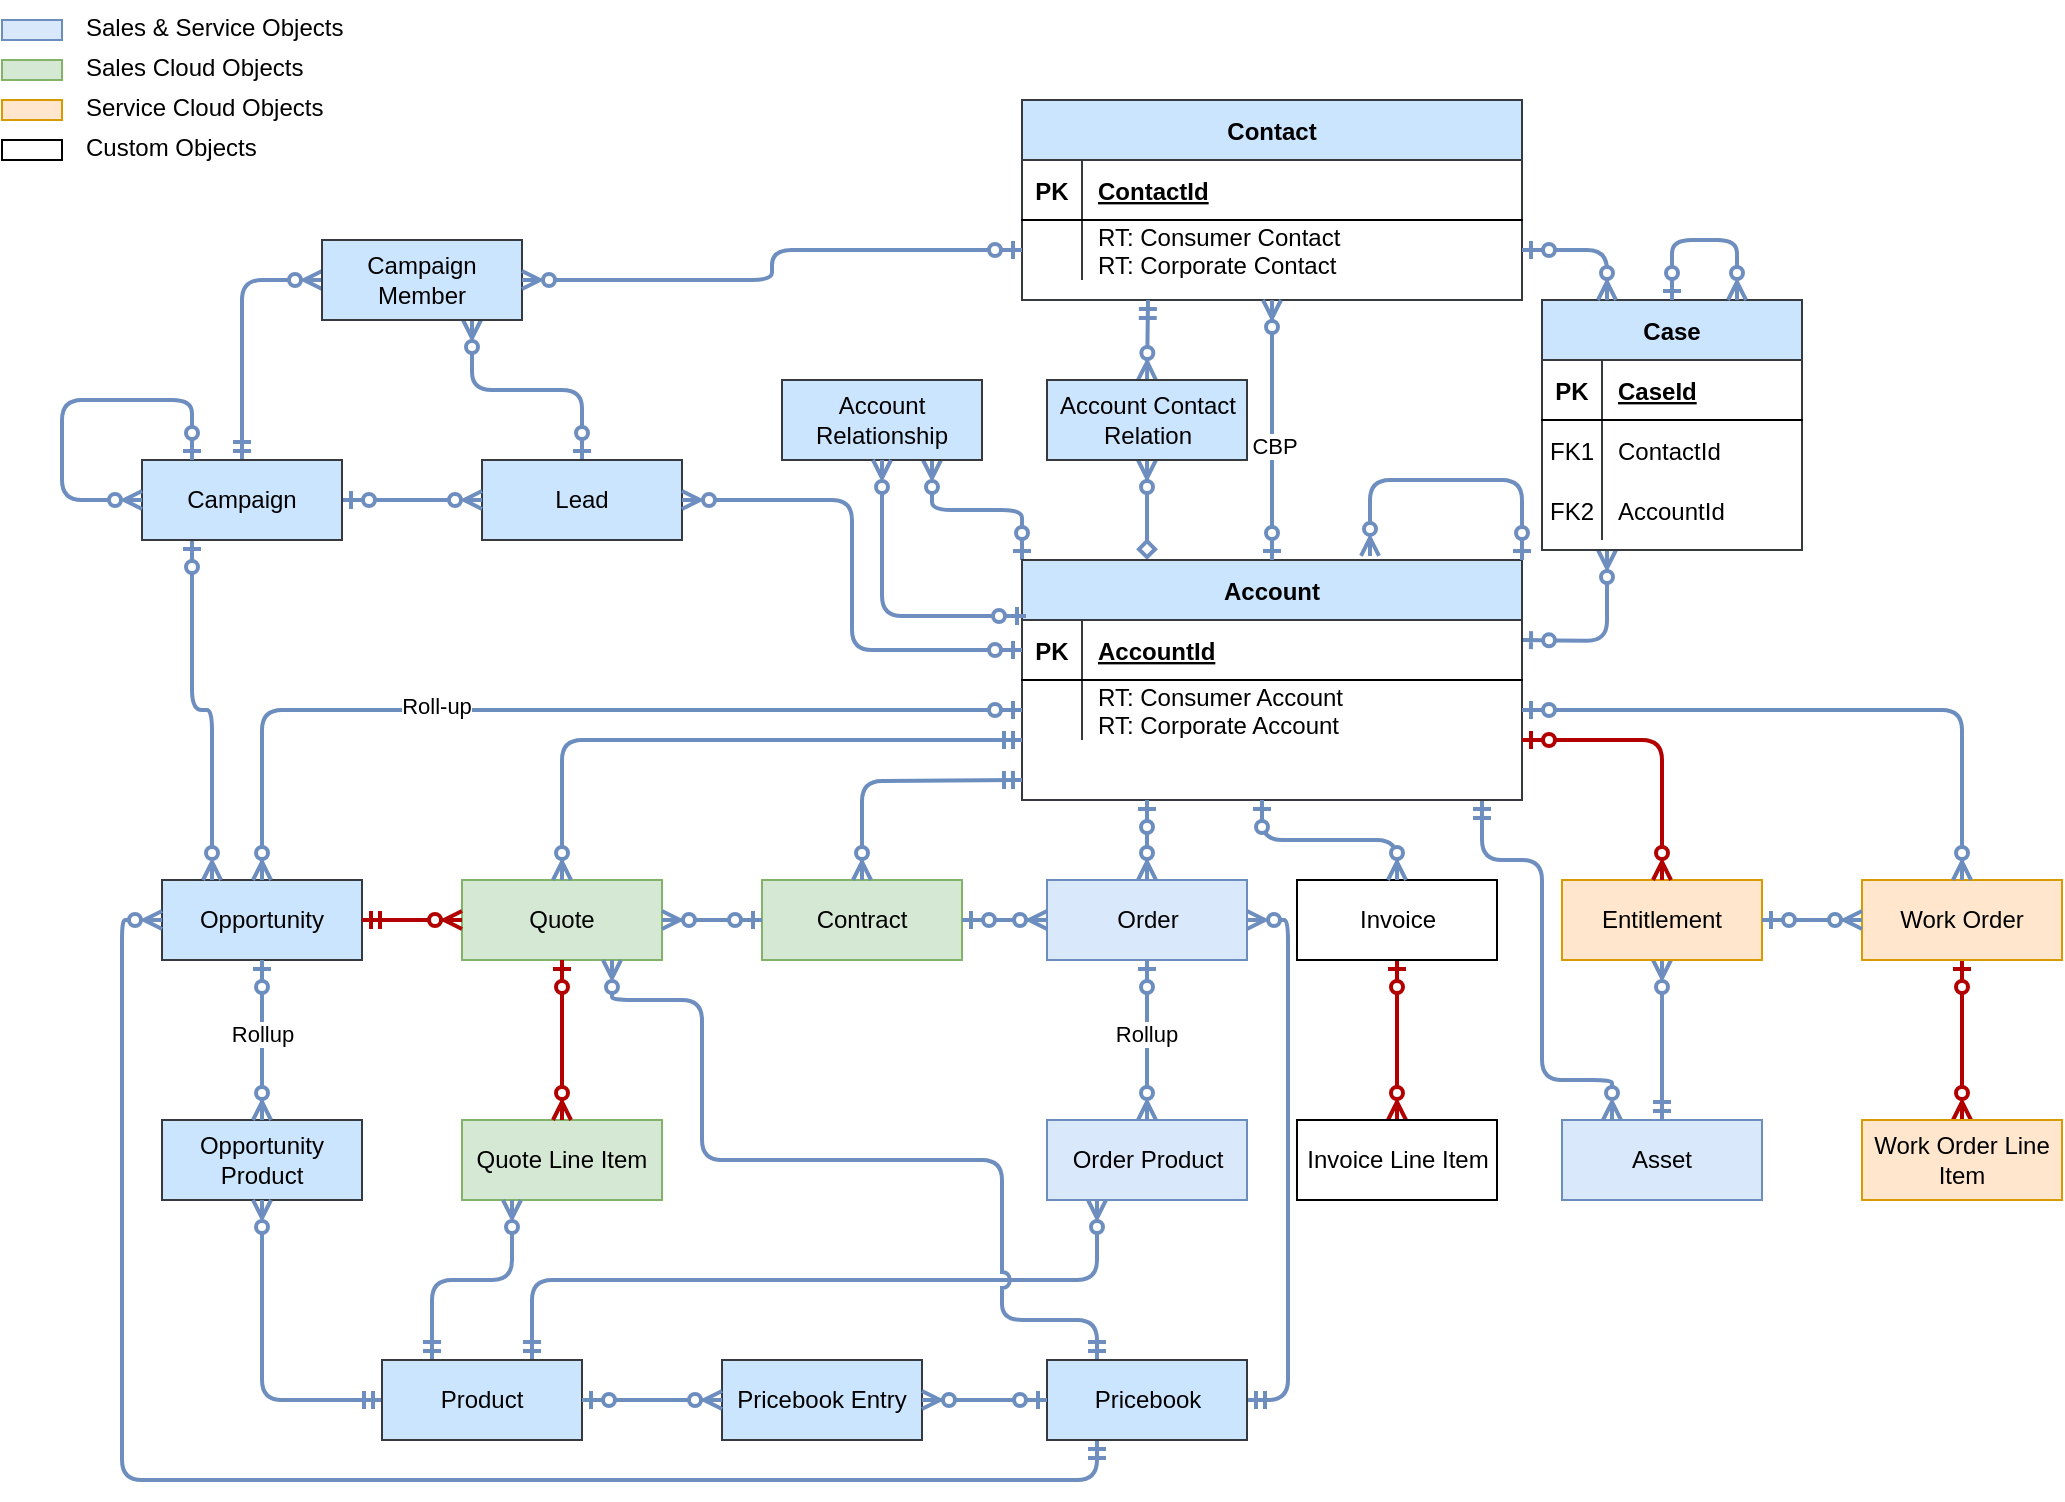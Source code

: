 <mxfile version="20.7.4" type="github" pages="2">
  <diagram id="R2lEEEUBdFMjLlhIrx00" name="Sales-Service">
    <mxGraphModel dx="2074" dy="1156" grid="1" gridSize="10" guides="1" tooltips="1" connect="1" arrows="1" fold="1" page="1" pageScale="1" pageWidth="1169" pageHeight="827" math="0" shadow="0" extFonts="Permanent Marker^https://fonts.googleapis.com/css?family=Permanent+Marker">
      <root>
        <mxCell id="0" />
        <mxCell id="1" parent="0" />
        <mxCell id="C-vyLk0tnHw3VtMMgP7b-12" value="" style="endArrow=ERzeroToMany;startArrow=diamond;endFill=1;startFill=0;exitX=0.25;exitY=0;exitDx=0;exitDy=0;entryX=0.5;entryY=1;entryDx=0;entryDy=0;strokeWidth=2;strokeColor=#6e8ebf;" parent="1" source="C-vyLk0tnHw3VtMMgP7b-2" target="WA9UghRw6gRbrNqhcR1E-102" edge="1">
          <mxGeometry width="100" height="100" relative="1" as="geometry">
            <mxPoint x="430" y="360" as="sourcePoint" />
            <mxPoint x="260" y="280" as="targetPoint" />
          </mxGeometry>
        </mxCell>
        <mxCell id="OE3xt_lgJofFsbn4dfdl-23" value="" style="rounded=1;jumpStyle=arc;orthogonalLoop=1;jettySize=auto;html=1;strokeColor=#6d8ebf;endArrow=ERzeroToMany;endFill=0;startArrow=ERzeroToOne;startFill=0;entryX=0.25;entryY=1;entryDx=0;entryDy=0;edgeStyle=orthogonalEdgeStyle;strokeWidth=2;fillColor=#cce5ff;" edge="1" parent="1" target="LE-aH9tgaGi0Yq5PgmA7-1">
          <mxGeometry relative="1" as="geometry">
            <mxPoint x="770" y="320" as="sourcePoint" />
            <mxPoint x="640" y="270" as="targetPoint" />
          </mxGeometry>
        </mxCell>
        <mxCell id="WA9UghRw6gRbrNqhcR1E-86" style="edgeStyle=orthogonalEdgeStyle;rounded=1;jumpStyle=arc;orthogonalLoop=1;jettySize=auto;html=1;entryX=0.25;entryY=0;entryDx=0;entryDy=0;strokeColor=#6e8ebf;strokeWidth=2;startArrow=ERmandOne;startFill=0;endArrow=ERzeroToMany;endFill=0;" edge="1" parent="1" target="WA9UghRw6gRbrNqhcR1E-83">
          <mxGeometry relative="1" as="geometry">
            <mxPoint x="750" y="400" as="sourcePoint" />
            <Array as="points">
              <mxPoint x="750" y="430" />
              <mxPoint x="780" y="430" />
              <mxPoint x="780" y="540" />
              <mxPoint x="815" y="540" />
            </Array>
          </mxGeometry>
        </mxCell>
        <mxCell id="WA9UghRw6gRbrNqhcR1E-121" style="edgeStyle=orthogonalEdgeStyle;rounded=1;jumpStyle=arc;orthogonalLoop=1;jettySize=auto;html=1;exitX=0;exitY=0;exitDx=0;exitDy=0;entryX=0.75;entryY=1;entryDx=0;entryDy=0;strokeColor=#6e8ebf;strokeWidth=2;startArrow=ERzeroToOne;startFill=0;endArrow=ERzeroToMany;endFill=0;" edge="1" parent="1" source="C-vyLk0tnHw3VtMMgP7b-2" target="WA9UghRw6gRbrNqhcR1E-119">
          <mxGeometry relative="1" as="geometry" />
        </mxCell>
        <mxCell id="C-vyLk0tnHw3VtMMgP7b-2" value="Account" style="shape=table;startSize=30;container=1;collapsible=1;childLayout=tableLayout;fixedRows=1;rowLines=0;fontStyle=1;align=center;resizeLast=1;fillColor=#cce5ff;strokeColor=#36393d;" parent="1" vertex="1">
          <mxGeometry x="520" y="280" width="250" height="120" as="geometry" />
        </mxCell>
        <mxCell id="C-vyLk0tnHw3VtMMgP7b-3" value="" style="shape=partialRectangle;collapsible=0;dropTarget=0;pointerEvents=0;fillColor=none;points=[[0,0.5],[1,0.5]];portConstraint=eastwest;top=0;left=0;right=0;bottom=1;" parent="C-vyLk0tnHw3VtMMgP7b-2" vertex="1">
          <mxGeometry y="30" width="250" height="30" as="geometry" />
        </mxCell>
        <mxCell id="C-vyLk0tnHw3VtMMgP7b-4" value="PK" style="shape=partialRectangle;overflow=hidden;connectable=0;fillColor=none;top=0;left=0;bottom=0;right=0;fontStyle=1;" parent="C-vyLk0tnHw3VtMMgP7b-3" vertex="1">
          <mxGeometry width="30" height="30" as="geometry">
            <mxRectangle width="30" height="30" as="alternateBounds" />
          </mxGeometry>
        </mxCell>
        <mxCell id="C-vyLk0tnHw3VtMMgP7b-5" value="AccountId" style="shape=partialRectangle;overflow=hidden;connectable=0;fillColor=none;top=0;left=0;bottom=0;right=0;align=left;spacingLeft=6;fontStyle=5;" parent="C-vyLk0tnHw3VtMMgP7b-3" vertex="1">
          <mxGeometry x="30" width="220" height="30" as="geometry">
            <mxRectangle width="220" height="30" as="alternateBounds" />
          </mxGeometry>
        </mxCell>
        <mxCell id="C-vyLk0tnHw3VtMMgP7b-6" value="" style="shape=partialRectangle;collapsible=0;dropTarget=0;pointerEvents=0;fillColor=none;points=[[0,0.5],[1,0.5]];portConstraint=eastwest;top=0;left=0;right=0;bottom=0;" parent="C-vyLk0tnHw3VtMMgP7b-2" vertex="1">
          <mxGeometry y="60" width="250" height="30" as="geometry" />
        </mxCell>
        <mxCell id="C-vyLk0tnHw3VtMMgP7b-7" value="" style="shape=partialRectangle;overflow=hidden;connectable=0;fillColor=none;top=0;left=0;bottom=0;right=0;" parent="C-vyLk0tnHw3VtMMgP7b-6" vertex="1">
          <mxGeometry width="30" height="30" as="geometry">
            <mxRectangle width="30" height="30" as="alternateBounds" />
          </mxGeometry>
        </mxCell>
        <mxCell id="C-vyLk0tnHw3VtMMgP7b-8" value="RT: Consumer Account&#xa;RT: Corporate Account" style="shape=partialRectangle;overflow=hidden;connectable=0;fillColor=none;top=0;left=0;bottom=0;right=0;align=left;spacingLeft=6;" parent="C-vyLk0tnHw3VtMMgP7b-6" vertex="1">
          <mxGeometry x="30" width="220" height="30" as="geometry">
            <mxRectangle width="220" height="30" as="alternateBounds" />
          </mxGeometry>
        </mxCell>
        <mxCell id="C-vyLk0tnHw3VtMMgP7b-23" value="Contact" style="shape=table;startSize=30;container=1;collapsible=1;childLayout=tableLayout;fixedRows=1;rowLines=0;fontStyle=1;align=center;resizeLast=1;fillColor=#cce5ff;strokeColor=#36393d;" parent="1" vertex="1">
          <mxGeometry x="520" y="50" width="250" height="100" as="geometry" />
        </mxCell>
        <mxCell id="C-vyLk0tnHw3VtMMgP7b-24" value="" style="shape=partialRectangle;collapsible=0;dropTarget=0;pointerEvents=0;fillColor=none;points=[[0,0.5],[1,0.5]];portConstraint=eastwest;top=0;left=0;right=0;bottom=1;" parent="C-vyLk0tnHw3VtMMgP7b-23" vertex="1">
          <mxGeometry y="30" width="250" height="30" as="geometry" />
        </mxCell>
        <mxCell id="C-vyLk0tnHw3VtMMgP7b-25" value="PK" style="shape=partialRectangle;overflow=hidden;connectable=0;fillColor=none;top=0;left=0;bottom=0;right=0;fontStyle=1;" parent="C-vyLk0tnHw3VtMMgP7b-24" vertex="1">
          <mxGeometry width="30" height="30" as="geometry">
            <mxRectangle width="30" height="30" as="alternateBounds" />
          </mxGeometry>
        </mxCell>
        <mxCell id="C-vyLk0tnHw3VtMMgP7b-26" value="ContactId" style="shape=partialRectangle;overflow=hidden;connectable=0;fillColor=none;top=0;left=0;bottom=0;right=0;align=left;spacingLeft=6;fontStyle=5;" parent="C-vyLk0tnHw3VtMMgP7b-24" vertex="1">
          <mxGeometry x="30" width="220" height="30" as="geometry">
            <mxRectangle width="220" height="30" as="alternateBounds" />
          </mxGeometry>
        </mxCell>
        <mxCell id="C-vyLk0tnHw3VtMMgP7b-27" value="" style="shape=partialRectangle;collapsible=0;dropTarget=0;pointerEvents=0;fillColor=none;points=[[0,0.5],[1,0.5]];portConstraint=eastwest;top=0;left=0;right=0;bottom=0;" parent="C-vyLk0tnHw3VtMMgP7b-23" vertex="1">
          <mxGeometry y="60" width="250" height="30" as="geometry" />
        </mxCell>
        <mxCell id="C-vyLk0tnHw3VtMMgP7b-28" value="" style="shape=partialRectangle;overflow=hidden;connectable=0;fillColor=none;top=0;left=0;bottom=0;right=0;" parent="C-vyLk0tnHw3VtMMgP7b-27" vertex="1">
          <mxGeometry width="30" height="30" as="geometry">
            <mxRectangle width="30" height="30" as="alternateBounds" />
          </mxGeometry>
        </mxCell>
        <mxCell id="C-vyLk0tnHw3VtMMgP7b-29" value="RT: Consumer Contact&#xa;RT: Corporate Contact" style="shape=partialRectangle;overflow=hidden;connectable=0;fillColor=none;top=0;left=0;bottom=0;right=0;align=left;spacingLeft=6;" parent="C-vyLk0tnHw3VtMMgP7b-27" vertex="1">
          <mxGeometry x="30" width="220" height="30" as="geometry">
            <mxRectangle width="220" height="30" as="alternateBounds" />
          </mxGeometry>
        </mxCell>
        <mxCell id="TfYKPDKi9-pqkv6VvDSB-5" value="" style="endArrow=ERzeroToMany;startArrow=ERmandOne;endFill=1;startFill=0;entryX=0.5;entryY=0;entryDx=0;entryDy=0;strokeWidth=2;strokeColor=#6e8ebf;" parent="1" target="WA9UghRw6gRbrNqhcR1E-102" edge="1">
          <mxGeometry width="100" height="100" relative="1" as="geometry">
            <mxPoint x="583" y="150" as="sourcePoint" />
            <mxPoint x="-90" y="220" as="targetPoint" />
          </mxGeometry>
        </mxCell>
        <mxCell id="LE-aH9tgaGi0Yq5PgmA7-1" value="Case" style="shape=table;startSize=30;container=1;collapsible=1;childLayout=tableLayout;fixedRows=1;rowLines=0;fontStyle=1;align=center;resizeLast=1;fillColor=#cce5ff;strokeColor=#36393d;" parent="1" vertex="1">
          <mxGeometry x="780" y="150" width="130" height="125" as="geometry" />
        </mxCell>
        <mxCell id="LE-aH9tgaGi0Yq5PgmA7-2" value="" style="shape=partialRectangle;collapsible=0;dropTarget=0;pointerEvents=0;fillColor=none;points=[[0,0.5],[1,0.5]];portConstraint=eastwest;top=0;left=0;right=0;bottom=1;" parent="LE-aH9tgaGi0Yq5PgmA7-1" vertex="1">
          <mxGeometry y="30" width="130" height="30" as="geometry" />
        </mxCell>
        <mxCell id="LE-aH9tgaGi0Yq5PgmA7-3" value="PK" style="shape=partialRectangle;overflow=hidden;connectable=0;fillColor=none;top=0;left=0;bottom=0;right=0;fontStyle=1;" parent="LE-aH9tgaGi0Yq5PgmA7-2" vertex="1">
          <mxGeometry width="30" height="30" as="geometry">
            <mxRectangle width="30" height="30" as="alternateBounds" />
          </mxGeometry>
        </mxCell>
        <mxCell id="LE-aH9tgaGi0Yq5PgmA7-4" value="CaseId" style="shape=partialRectangle;overflow=hidden;connectable=0;fillColor=none;top=0;left=0;bottom=0;right=0;align=left;spacingLeft=6;fontStyle=5;" parent="LE-aH9tgaGi0Yq5PgmA7-2" vertex="1">
          <mxGeometry x="30" width="100" height="30" as="geometry">
            <mxRectangle width="100" height="30" as="alternateBounds" />
          </mxGeometry>
        </mxCell>
        <mxCell id="LE-aH9tgaGi0Yq5PgmA7-5" value="" style="shape=partialRectangle;collapsible=0;dropTarget=0;pointerEvents=0;fillColor=none;points=[[0,0.5],[1,0.5]];portConstraint=eastwest;top=0;left=0;right=0;bottom=0;" parent="LE-aH9tgaGi0Yq5PgmA7-1" vertex="1">
          <mxGeometry y="60" width="130" height="30" as="geometry" />
        </mxCell>
        <mxCell id="LE-aH9tgaGi0Yq5PgmA7-6" value="FK1" style="shape=partialRectangle;overflow=hidden;connectable=0;fillColor=none;top=0;left=0;bottom=0;right=0;" parent="LE-aH9tgaGi0Yq5PgmA7-5" vertex="1">
          <mxGeometry width="30" height="30" as="geometry">
            <mxRectangle width="30" height="30" as="alternateBounds" />
          </mxGeometry>
        </mxCell>
        <mxCell id="LE-aH9tgaGi0Yq5PgmA7-7" value="ContactId" style="shape=partialRectangle;overflow=hidden;connectable=0;fillColor=none;top=0;left=0;bottom=0;right=0;align=left;spacingLeft=6;" parent="LE-aH9tgaGi0Yq5PgmA7-5" vertex="1">
          <mxGeometry x="30" width="100" height="30" as="geometry">
            <mxRectangle width="100" height="30" as="alternateBounds" />
          </mxGeometry>
        </mxCell>
        <mxCell id="OE3xt_lgJofFsbn4dfdl-14" value="" style="shape=partialRectangle;collapsible=0;dropTarget=0;pointerEvents=0;fillColor=none;points=[[0,0.5],[1,0.5]];portConstraint=eastwest;top=0;left=0;right=0;bottom=0;" vertex="1" parent="LE-aH9tgaGi0Yq5PgmA7-1">
          <mxGeometry y="90" width="130" height="30" as="geometry" />
        </mxCell>
        <mxCell id="OE3xt_lgJofFsbn4dfdl-15" value="FK2" style="shape=partialRectangle;overflow=hidden;connectable=0;fillColor=none;top=0;left=0;bottom=0;right=0;" vertex="1" parent="OE3xt_lgJofFsbn4dfdl-14">
          <mxGeometry width="30" height="30" as="geometry">
            <mxRectangle width="30" height="30" as="alternateBounds" />
          </mxGeometry>
        </mxCell>
        <mxCell id="OE3xt_lgJofFsbn4dfdl-16" value="AccountId" style="shape=partialRectangle;overflow=hidden;connectable=0;fillColor=none;top=0;left=0;bottom=0;right=0;align=left;spacingLeft=6;" vertex="1" parent="OE3xt_lgJofFsbn4dfdl-14">
          <mxGeometry x="30" width="100" height="30" as="geometry">
            <mxRectangle width="100" height="30" as="alternateBounds" />
          </mxGeometry>
        </mxCell>
        <mxCell id="LE-aH9tgaGi0Yq5PgmA7-12" value="" style="endArrow=ERzeroToMany;startArrow=ERzeroToOne;endFill=1;startFill=0;exitX=0.5;exitY=0;exitDx=0;exitDy=0;entryX=0.5;entryY=1;entryDx=0;entryDy=0;fillColor=#dae8fc;gradientColor=#7ea6e0;strokeColor=#6c8ebf;strokeWidth=2;" parent="1" source="C-vyLk0tnHw3VtMMgP7b-2" target="C-vyLk0tnHw3VtMMgP7b-23" edge="1">
          <mxGeometry width="100" height="100" relative="1" as="geometry">
            <mxPoint x="770" y="395" as="sourcePoint" />
            <mxPoint x="600" y="210" as="targetPoint" />
          </mxGeometry>
        </mxCell>
        <mxCell id="WA9UghRw6gRbrNqhcR1E-60" value="CBP" style="edgeLabel;html=1;align=center;verticalAlign=middle;resizable=0;points=[];" vertex="1" connectable="0" parent="LE-aH9tgaGi0Yq5PgmA7-12">
          <mxGeometry x="-0.123" y="-1" relative="1" as="geometry">
            <mxPoint as="offset" />
          </mxGeometry>
        </mxCell>
        <mxCell id="OE3xt_lgJofFsbn4dfdl-2" value="" style="endArrow=ERzeroToMany;startArrow=ERzeroToOne;endFill=1;startFill=0;rounded=1;strokeColor=#6e8ebf;jumpStyle=arc;exitX=1;exitY=0.5;exitDx=0;exitDy=0;entryX=0.25;entryY=0;entryDx=0;entryDy=0;edgeStyle=orthogonalEdgeStyle;strokeWidth=2;fillColor=#cce5ff;" edge="1" parent="1" source="C-vyLk0tnHw3VtMMgP7b-27" target="LE-aH9tgaGi0Yq5PgmA7-1">
          <mxGeometry width="100" height="100" relative="1" as="geometry">
            <mxPoint x="870" y="110" as="sourcePoint" />
            <mxPoint x="880" y="157.5" as="targetPoint" />
          </mxGeometry>
        </mxCell>
        <mxCell id="WA9UghRw6gRbrNqhcR1E-34" value="Opportunity" style="whiteSpace=wrap;html=1;align=center;fillColor=#cce5ff;strokeColor=#36393d;" vertex="1" parent="1">
          <mxGeometry x="90" y="440" width="100" height="40" as="geometry" />
        </mxCell>
        <mxCell id="WA9UghRw6gRbrNqhcR1E-35" value="Opportunity Product" style="whiteSpace=wrap;html=1;align=center;fillColor=#cce5ff;strokeColor=#36393d;" vertex="1" parent="1">
          <mxGeometry x="90" y="560" width="100" height="40" as="geometry" />
        </mxCell>
        <mxCell id="WA9UghRw6gRbrNqhcR1E-36" value="" style="edgeStyle=orthogonalEdgeStyle;fontSize=12;html=1;endArrow=ERzeroToMany;startArrow=ERzeroToOne;rounded=1;strokeColor=#6c8ebf;jumpStyle=arc;orthogonal=0;snapToPoint=0;entryX=0.5;entryY=0;entryDx=0;entryDy=0;exitX=0;exitY=0.5;exitDx=0;exitDy=0;fillColor=#dae8fc;gradientColor=#7ea6e0;strokeWidth=2;" edge="1" parent="1" source="C-vyLk0tnHw3VtMMgP7b-6" target="WA9UghRw6gRbrNqhcR1E-34">
          <mxGeometry x="-0.929" width="100" height="100" relative="1" as="geometry">
            <mxPoint x="610" y="420" as="sourcePoint" />
            <mxPoint x="150" y="430" as="targetPoint" />
            <mxPoint as="offset" />
          </mxGeometry>
        </mxCell>
        <mxCell id="WA9UghRw6gRbrNqhcR1E-51" value="Roll-up" style="edgeLabel;html=1;align=center;verticalAlign=middle;resizable=0;points=[];" vertex="1" connectable="0" parent="WA9UghRw6gRbrNqhcR1E-36">
          <mxGeometry x="0.26" y="-2" relative="1" as="geometry">
            <mxPoint as="offset" />
          </mxGeometry>
        </mxCell>
        <mxCell id="WA9UghRw6gRbrNqhcR1E-38" value="" style="fontSize=12;html=1;endArrow=ERzeroToMany;startArrow=ERzeroToOne;rounded=1;strokeColor=#6c8ebf;jumpStyle=arc;orthogonal=0;snapToPoint=0;exitX=0.5;exitY=1;exitDx=0;exitDy=0;entryX=0.5;entryY=0;entryDx=0;entryDy=0;fillColor=#dae8fc;gradientColor=#7ea6e0;strokeWidth=2;" edge="1" parent="1" source="WA9UghRw6gRbrNqhcR1E-34" target="WA9UghRw6gRbrNqhcR1E-35">
          <mxGeometry x="-0.929" width="100" height="100" relative="1" as="geometry">
            <mxPoint x="150" y="500" as="sourcePoint" />
            <mxPoint x="180" y="582.5" as="targetPoint" />
            <mxPoint as="offset" />
          </mxGeometry>
        </mxCell>
        <mxCell id="WA9UghRw6gRbrNqhcR1E-52" value="Rollup" style="edgeLabel;html=1;align=center;verticalAlign=middle;resizable=0;points=[];" vertex="1" connectable="0" parent="WA9UghRw6gRbrNqhcR1E-38">
          <mxGeometry x="-0.075" relative="1" as="geometry">
            <mxPoint as="offset" />
          </mxGeometry>
        </mxCell>
        <mxCell id="WA9UghRw6gRbrNqhcR1E-39" value="Quote" style="whiteSpace=wrap;html=1;align=center;fillColor=#d5e8d4;strokeColor=#82b366;" vertex="1" parent="1">
          <mxGeometry x="240" y="440" width="100" height="40" as="geometry" />
        </mxCell>
        <mxCell id="WA9UghRw6gRbrNqhcR1E-40" value="Quote Line Item" style="whiteSpace=wrap;html=1;align=center;fillColor=#d5e8d4;strokeColor=#82b366;" vertex="1" parent="1">
          <mxGeometry x="240" y="560" width="100" height="40" as="geometry" />
        </mxCell>
        <mxCell id="WA9UghRw6gRbrNqhcR1E-41" value="" style="fontSize=12;html=1;endArrow=ERzeroToMany;startArrow=ERzeroToOne;rounded=1;strokeColor=#B20000;jumpStyle=arc;orthogonal=0;snapToPoint=0;exitX=0.5;exitY=1;exitDx=0;exitDy=0;entryX=0.5;entryY=0;entryDx=0;entryDy=0;fillColor=#e51400;strokeWidth=2;" edge="1" parent="1" source="WA9UghRw6gRbrNqhcR1E-39" target="WA9UghRw6gRbrNqhcR1E-40">
          <mxGeometry x="-0.929" width="100" height="100" relative="1" as="geometry">
            <mxPoint x="300" y="500" as="sourcePoint" />
            <mxPoint x="330" y="582.5" as="targetPoint" />
            <mxPoint as="offset" />
          </mxGeometry>
        </mxCell>
        <mxCell id="WA9UghRw6gRbrNqhcR1E-42" value="" style="edgeStyle=orthogonalEdgeStyle;fontSize=12;html=1;endArrow=ERzeroToMany;startArrow=ERmandOne;rounded=1;strokeColor=#6c8ebf;jumpStyle=arc;orthogonal=0;snapToPoint=0;entryX=0.5;entryY=0;entryDx=0;entryDy=0;exitX=0;exitY=0.75;exitDx=0;exitDy=0;startFill=0;fillColor=#dae8fc;gradientColor=#7ea6e0;strokeWidth=2;" edge="1" parent="1" source="C-vyLk0tnHw3VtMMgP7b-2" target="WA9UghRw6gRbrNqhcR1E-39">
          <mxGeometry x="-0.929" width="100" height="100" relative="1" as="geometry">
            <mxPoint x="530" y="405" as="sourcePoint" />
            <mxPoint x="150" y="450" as="targetPoint" />
            <mxPoint as="offset" />
          </mxGeometry>
        </mxCell>
        <mxCell id="WA9UghRw6gRbrNqhcR1E-43" value="" style="fontSize=12;html=1;endArrow=ERzeroToMany;startArrow=ERmandOne;rounded=1;strokeColor=#B20000;jumpStyle=arc;orthogonal=0;snapToPoint=0;entryX=0;entryY=0.5;entryDx=0;entryDy=0;exitX=1;exitY=0.5;exitDx=0;exitDy=0;startFill=0;fillColor=#e51400;strokeWidth=2;" edge="1" parent="1" source="WA9UghRw6gRbrNqhcR1E-34" target="WA9UghRw6gRbrNqhcR1E-39">
          <mxGeometry x="-0.929" width="100" height="100" relative="1" as="geometry">
            <mxPoint x="640" y="540" as="sourcePoint" />
            <mxPoint x="410" y="570" as="targetPoint" />
            <mxPoint as="offset" />
          </mxGeometry>
        </mxCell>
        <mxCell id="WA9UghRw6gRbrNqhcR1E-44" value="Contract" style="whiteSpace=wrap;html=1;align=center;fillColor=#d5e8d4;strokeColor=#82b366;" vertex="1" parent="1">
          <mxGeometry x="390" y="440" width="100" height="40" as="geometry" />
        </mxCell>
        <mxCell id="WA9UghRw6gRbrNqhcR1E-58" value="" style="edgeStyle=orthogonalEdgeStyle;rounded=1;jumpStyle=arc;orthogonalLoop=1;jettySize=auto;html=1;strokeColor=#6c8ebf;strokeWidth=2;startArrow=ERzeroToOne;startFill=0;endArrow=ERzeroToMany;endFill=0;fontSize=12;fillColor=#dae8fc;gradientColor=#7ea6e0;" edge="1" parent="1" source="WA9UghRw6gRbrNqhcR1E-47" target="WA9UghRw6gRbrNqhcR1E-48">
          <mxGeometry relative="1" as="geometry" />
        </mxCell>
        <mxCell id="WA9UghRw6gRbrNqhcR1E-59" value="Rollup" style="edgeLabel;html=1;align=center;verticalAlign=middle;resizable=0;points=[];" vertex="1" connectable="0" parent="WA9UghRw6gRbrNqhcR1E-58">
          <mxGeometry x="-0.075" y="-1" relative="1" as="geometry">
            <mxPoint as="offset" />
          </mxGeometry>
        </mxCell>
        <mxCell id="WA9UghRw6gRbrNqhcR1E-47" value="Order" style="whiteSpace=wrap;html=1;align=center;fillColor=#dae8fc;strokeColor=#6c8ebf;" vertex="1" parent="1">
          <mxGeometry x="532.5" y="440" width="100" height="40" as="geometry" />
        </mxCell>
        <mxCell id="WA9UghRw6gRbrNqhcR1E-48" value="Order Product" style="whiteSpace=wrap;html=1;align=center;fillColor=#dae8fc;strokeColor=#6c8ebf;" vertex="1" parent="1">
          <mxGeometry x="532.5" y="560" width="100" height="40" as="geometry" />
        </mxCell>
        <mxCell id="WA9UghRw6gRbrNqhcR1E-53" value="" style="edgeStyle=orthogonalEdgeStyle;fontSize=12;html=1;endArrow=ERzeroToMany;startArrow=ERmandOne;rounded=1;strokeColor=#6c8ebf;jumpStyle=arc;orthogonal=0;snapToPoint=0;entryX=0.5;entryY=0;entryDx=0;entryDy=0;startFill=0;fillColor=#dae8fc;gradientColor=#7ea6e0;strokeWidth=2;" edge="1" parent="1" target="WA9UghRw6gRbrNqhcR1E-44">
          <mxGeometry x="-0.929" width="100" height="100" relative="1" as="geometry">
            <mxPoint x="520" y="390" as="sourcePoint" />
            <mxPoint x="300" y="450" as="targetPoint" />
            <mxPoint as="offset" />
          </mxGeometry>
        </mxCell>
        <mxCell id="WA9UghRw6gRbrNqhcR1E-54" value="" style="fontSize=12;html=1;endArrow=ERzeroToMany;startArrow=ERzeroToOne;rounded=1;strokeColor=#6c8ebf;jumpStyle=arc;orthogonal=0;snapToPoint=0;exitX=0;exitY=0.5;exitDx=0;exitDy=0;entryX=1;entryY=0.5;entryDx=0;entryDy=0;fillColor=#dae8fc;gradientColor=#7ea6e0;strokeWidth=2;" edge="1" parent="1" source="WA9UghRw6gRbrNqhcR1E-44" target="WA9UghRw6gRbrNqhcR1E-39">
          <mxGeometry x="-0.929" width="100" height="100" relative="1" as="geometry">
            <mxPoint x="390" y="470" as="sourcePoint" />
            <mxPoint x="390" y="550" as="targetPoint" />
            <mxPoint as="offset" />
          </mxGeometry>
        </mxCell>
        <mxCell id="WA9UghRw6gRbrNqhcR1E-56" value="" style="fontSize=12;html=1;endArrow=ERzeroToMany;startArrow=ERzeroToOne;rounded=1;strokeColor=#6c8ebf;jumpStyle=arc;orthogonal=0;snapToPoint=0;exitX=1;exitY=0.5;exitDx=0;exitDy=0;entryX=0;entryY=0.5;entryDx=0;entryDy=0;fillColor=#dae8fc;gradientColor=#7ea6e0;strokeWidth=2;" edge="1" parent="1" source="WA9UghRw6gRbrNqhcR1E-44" target="WA9UghRw6gRbrNqhcR1E-47">
          <mxGeometry x="-0.929" width="100" height="100" relative="1" as="geometry">
            <mxPoint x="410" y="470" as="sourcePoint" />
            <mxPoint x="350" y="470" as="targetPoint" />
            <mxPoint as="offset" />
          </mxGeometry>
        </mxCell>
        <mxCell id="WA9UghRw6gRbrNqhcR1E-57" value="" style="fontSize=12;html=1;endArrow=ERzeroToMany;startArrow=ERzeroToOne;rounded=1;strokeColor=#6c8ebf;jumpStyle=arc;orthogonal=0;snapToPoint=0;entryX=0.5;entryY=0;entryDx=0;entryDy=0;fillColor=#dae8fc;gradientColor=#7ea6e0;strokeWidth=2;exitX=0.25;exitY=1;exitDx=0;exitDy=0;" edge="1" parent="1" source="C-vyLk0tnHw3VtMMgP7b-2" target="WA9UghRw6gRbrNqhcR1E-47">
          <mxGeometry x="-0.929" width="100" height="100" relative="1" as="geometry">
            <mxPoint x="600" y="400" as="sourcePoint" />
            <mxPoint x="560" y="470" as="targetPoint" />
            <mxPoint as="offset" />
          </mxGeometry>
        </mxCell>
        <mxCell id="WA9UghRw6gRbrNqhcR1E-62" value="" style="edgeStyle=orthogonalEdgeStyle;rounded=1;jumpStyle=arc;orthogonalLoop=1;jettySize=auto;html=1;strokeColor=#B20000;strokeWidth=2;startArrow=ERzeroToOne;startFill=0;endArrow=ERzeroToMany;endFill=0;fontSize=12;fillColor=#e51400;gradientColor=#7ea6e0;" edge="1" parent="1" source="WA9UghRw6gRbrNqhcR1E-64" target="WA9UghRw6gRbrNqhcR1E-65">
          <mxGeometry relative="1" as="geometry" />
        </mxCell>
        <mxCell id="WA9UghRw6gRbrNqhcR1E-64" value="Invoice" style="whiteSpace=wrap;html=1;align=center;" vertex="1" parent="1">
          <mxGeometry x="657.5" y="440" width="100" height="40" as="geometry" />
        </mxCell>
        <mxCell id="WA9UghRw6gRbrNqhcR1E-65" value="Invoice Line Item" style="whiteSpace=wrap;html=1;align=center;" vertex="1" parent="1">
          <mxGeometry x="657.5" y="560" width="100" height="40" as="geometry" />
        </mxCell>
        <mxCell id="WA9UghRw6gRbrNqhcR1E-66" value="" style="fontSize=12;html=1;endArrow=ERzeroToMany;startArrow=ERzeroToOne;rounded=1;strokeColor=#6c8ebf;jumpStyle=arc;orthogonal=0;snapToPoint=0;entryX=0.5;entryY=0;entryDx=0;entryDy=0;fillColor=#dae8fc;gradientColor=#7ea6e0;strokeWidth=2;edgeStyle=orthogonalEdgeStyle;" edge="1" parent="1" target="WA9UghRw6gRbrNqhcR1E-64">
          <mxGeometry x="-0.929" width="100" height="100" relative="1" as="geometry">
            <mxPoint x="640" y="400" as="sourcePoint" />
            <mxPoint x="685" y="450" as="targetPoint" />
            <mxPoint as="offset" />
            <Array as="points">
              <mxPoint x="640" y="420" />
              <mxPoint x="708" y="420" />
            </Array>
          </mxGeometry>
        </mxCell>
        <mxCell id="WA9UghRw6gRbrNqhcR1E-72" style="edgeStyle=orthogonalEdgeStyle;rounded=1;jumpStyle=arc;orthogonalLoop=1;jettySize=auto;html=1;exitX=0;exitY=0.5;exitDx=0;exitDy=0;entryX=0.5;entryY=1;entryDx=0;entryDy=0;strokeColor=#6e8ebf;strokeWidth=2;startArrow=ERmandOne;startFill=0;endArrow=ERzeroToMany;endFill=0;" edge="1" parent="1" source="WA9UghRw6gRbrNqhcR1E-67" target="WA9UghRw6gRbrNqhcR1E-35">
          <mxGeometry relative="1" as="geometry" />
        </mxCell>
        <mxCell id="WA9UghRw6gRbrNqhcR1E-73" style="edgeStyle=orthogonalEdgeStyle;rounded=1;jumpStyle=arc;orthogonalLoop=1;jettySize=auto;html=1;exitX=0.25;exitY=0;exitDx=0;exitDy=0;entryX=0.25;entryY=1;entryDx=0;entryDy=0;strokeColor=#6e8ebf;strokeWidth=2;startArrow=ERmandOne;startFill=0;endArrow=ERzeroToMany;endFill=0;" edge="1" parent="1" source="WA9UghRw6gRbrNqhcR1E-67" target="WA9UghRw6gRbrNqhcR1E-40">
          <mxGeometry relative="1" as="geometry" />
        </mxCell>
        <mxCell id="WA9UghRw6gRbrNqhcR1E-74" style="edgeStyle=orthogonalEdgeStyle;rounded=1;jumpStyle=arc;orthogonalLoop=1;jettySize=auto;html=1;exitX=0.75;exitY=0;exitDx=0;exitDy=0;entryX=0.25;entryY=1;entryDx=0;entryDy=0;strokeColor=#6e8ebf;strokeWidth=2;startArrow=ERmandOne;startFill=0;endArrow=ERzeroToMany;endFill=0;" edge="1" parent="1" source="WA9UghRw6gRbrNqhcR1E-67" target="WA9UghRw6gRbrNqhcR1E-48">
          <mxGeometry relative="1" as="geometry" />
        </mxCell>
        <mxCell id="WA9UghRw6gRbrNqhcR1E-67" value="Product" style="whiteSpace=wrap;html=1;align=center;fillColor=#cce5ff;strokeColor=#36393d;" vertex="1" parent="1">
          <mxGeometry x="200" y="680" width="100" height="40" as="geometry" />
        </mxCell>
        <mxCell id="WA9UghRw6gRbrNqhcR1E-75" style="edgeStyle=orthogonalEdgeStyle;rounded=1;jumpStyle=arc;orthogonalLoop=1;jettySize=auto;html=1;exitX=0.25;exitY=1;exitDx=0;exitDy=0;entryX=0;entryY=0.5;entryDx=0;entryDy=0;strokeColor=#6e8ebf;strokeWidth=2;startArrow=ERmandOne;startFill=0;endArrow=ERzeroToMany;endFill=0;" edge="1" parent="1" source="WA9UghRw6gRbrNqhcR1E-68" target="WA9UghRw6gRbrNqhcR1E-34">
          <mxGeometry relative="1" as="geometry" />
        </mxCell>
        <mxCell id="WA9UghRw6gRbrNqhcR1E-76" style="edgeStyle=orthogonalEdgeStyle;rounded=1;jumpStyle=arc;orthogonalLoop=1;jettySize=auto;html=1;exitX=0.25;exitY=0;exitDx=0;exitDy=0;entryX=0.75;entryY=1;entryDx=0;entryDy=0;strokeColor=#6e8ebf;strokeWidth=2;startArrow=ERmandOne;startFill=0;endArrow=ERzeroToMany;endFill=0;" edge="1" parent="1" source="WA9UghRw6gRbrNqhcR1E-68" target="WA9UghRw6gRbrNqhcR1E-39">
          <mxGeometry relative="1" as="geometry">
            <Array as="points">
              <mxPoint x="558" y="660" />
              <mxPoint x="510" y="660" />
              <mxPoint x="510" y="580" />
              <mxPoint x="360" y="580" />
              <mxPoint x="360" y="500" />
              <mxPoint x="315" y="500" />
            </Array>
          </mxGeometry>
        </mxCell>
        <mxCell id="WA9UghRw6gRbrNqhcR1E-77" style="edgeStyle=orthogonalEdgeStyle;rounded=1;jumpStyle=arc;orthogonalLoop=1;jettySize=auto;html=1;exitX=1;exitY=0.5;exitDx=0;exitDy=0;entryX=1;entryY=0.5;entryDx=0;entryDy=0;strokeColor=#6e8ebf;strokeWidth=2;startArrow=ERmandOne;startFill=0;endArrow=ERzeroToMany;endFill=0;" edge="1" parent="1" source="WA9UghRw6gRbrNqhcR1E-68" target="WA9UghRw6gRbrNqhcR1E-47">
          <mxGeometry relative="1" as="geometry">
            <Array as="points">
              <mxPoint x="653" y="700" />
              <mxPoint x="653" y="460" />
            </Array>
          </mxGeometry>
        </mxCell>
        <mxCell id="WA9UghRw6gRbrNqhcR1E-68" value="Pricebook" style="whiteSpace=wrap;html=1;align=center;fillColor=#cce5ff;strokeColor=#36393d;" vertex="1" parent="1">
          <mxGeometry x="532.5" y="680" width="100" height="40" as="geometry" />
        </mxCell>
        <mxCell id="WA9UghRw6gRbrNqhcR1E-69" value="Pricebook Entry" style="whiteSpace=wrap;html=1;align=center;fillColor=#cce5ff;strokeColor=#36393d;" vertex="1" parent="1">
          <mxGeometry x="370" y="680" width="100" height="40" as="geometry" />
        </mxCell>
        <mxCell id="WA9UghRw6gRbrNqhcR1E-70" value="" style="fontSize=12;html=1;endArrow=ERzeroToMany;startArrow=ERzeroToOne;rounded=1;strokeColor=#6c8ebf;jumpStyle=arc;orthogonal=0;snapToPoint=0;exitX=1;exitY=0.5;exitDx=0;exitDy=0;entryX=0;entryY=0.5;entryDx=0;entryDy=0;fillColor=#dae8fc;gradientColor=#7ea6e0;strokeWidth=2;" edge="1" parent="1" source="WA9UghRw6gRbrNqhcR1E-67" target="WA9UghRw6gRbrNqhcR1E-69">
          <mxGeometry x="-0.929" width="100" height="100" relative="1" as="geometry">
            <mxPoint x="370" y="670" as="sourcePoint" />
            <mxPoint x="320" y="670" as="targetPoint" />
            <mxPoint as="offset" />
          </mxGeometry>
        </mxCell>
        <mxCell id="WA9UghRw6gRbrNqhcR1E-71" value="" style="fontSize=12;html=1;endArrow=ERzeroToMany;startArrow=ERzeroToOne;rounded=1;strokeColor=#6c8ebf;jumpStyle=arc;orthogonal=0;snapToPoint=0;exitX=0;exitY=0.5;exitDx=0;exitDy=0;entryX=1;entryY=0.5;entryDx=0;entryDy=0;fillColor=#dae8fc;gradientColor=#7ea6e0;strokeWidth=2;" edge="1" parent="1" source="WA9UghRw6gRbrNqhcR1E-68" target="WA9UghRw6gRbrNqhcR1E-69">
          <mxGeometry x="-0.929" width="100" height="100" relative="1" as="geometry">
            <mxPoint x="310" y="710" as="sourcePoint" />
            <mxPoint x="390" y="710" as="targetPoint" />
            <mxPoint as="offset" />
          </mxGeometry>
        </mxCell>
        <mxCell id="WA9UghRw6gRbrNqhcR1E-78" value="" style="edgeStyle=orthogonalEdgeStyle;rounded=1;jumpStyle=arc;orthogonalLoop=1;jettySize=auto;html=1;strokeColor=#B20000;strokeWidth=2;startArrow=ERzeroToOne;startFill=0;endArrow=ERzeroToMany;endFill=0;fontSize=12;fillColor=#e51400;gradientColor=#7ea6e0;" edge="1" parent="1" source="WA9UghRw6gRbrNqhcR1E-79" target="WA9UghRw6gRbrNqhcR1E-80">
          <mxGeometry relative="1" as="geometry" />
        </mxCell>
        <mxCell id="WA9UghRw6gRbrNqhcR1E-79" value="Work Order" style="whiteSpace=wrap;html=1;align=center;fillColor=#ffe6cc;strokeColor=#d79b00;" vertex="1" parent="1">
          <mxGeometry x="940" y="440" width="100" height="40" as="geometry" />
        </mxCell>
        <mxCell id="WA9UghRw6gRbrNqhcR1E-80" value="Work Order Line Item" style="whiteSpace=wrap;html=1;align=center;fillColor=#ffe6cc;strokeColor=#d79b00;" vertex="1" parent="1">
          <mxGeometry x="940" y="560" width="100" height="40" as="geometry" />
        </mxCell>
        <mxCell id="WA9UghRw6gRbrNqhcR1E-81" value="" style="fontSize=12;html=1;endArrow=ERzeroToMany;startArrow=ERzeroToOne;rounded=1;strokeColor=#6c8ebf;jumpStyle=arc;orthogonal=0;snapToPoint=0;entryX=0.5;entryY=0;entryDx=0;entryDy=0;fillColor=#dae8fc;gradientColor=#7ea6e0;strokeWidth=2;exitX=1;exitY=0.5;exitDx=0;exitDy=0;edgeStyle=orthogonalEdgeStyle;" edge="1" parent="1" target="WA9UghRw6gRbrNqhcR1E-79" source="C-vyLk0tnHw3VtMMgP7b-6">
          <mxGeometry x="-0.929" width="100" height="100" relative="1" as="geometry">
            <mxPoint x="970" y="400" as="sourcePoint" />
            <mxPoint x="947.5" y="450" as="targetPoint" />
            <mxPoint as="offset" />
          </mxGeometry>
        </mxCell>
        <mxCell id="WA9UghRw6gRbrNqhcR1E-90" style="edgeStyle=orthogonalEdgeStyle;rounded=1;jumpStyle=arc;orthogonalLoop=1;jettySize=auto;html=1;exitX=0.5;exitY=0;exitDx=0;exitDy=0;entryX=0.5;entryY=1;entryDx=0;entryDy=0;strokeColor=#6e8ebf;strokeWidth=2;startArrow=ERmandOne;startFill=0;endArrow=ERzeroToMany;endFill=0;" edge="1" parent="1" source="WA9UghRw6gRbrNqhcR1E-83" target="WA9UghRw6gRbrNqhcR1E-87">
          <mxGeometry relative="1" as="geometry" />
        </mxCell>
        <mxCell id="WA9UghRw6gRbrNqhcR1E-83" value="Asset" style="whiteSpace=wrap;html=1;align=center;fillColor=#dae8fc;strokeColor=#6c8ebf;" vertex="1" parent="1">
          <mxGeometry x="790" y="560" width="100" height="40" as="geometry" />
        </mxCell>
        <mxCell id="WA9UghRw6gRbrNqhcR1E-87" value="Entitlement" style="whiteSpace=wrap;html=1;align=center;fillColor=#ffe6cc;strokeColor=#d79b00;" vertex="1" parent="1">
          <mxGeometry x="790" y="440" width="100" height="40" as="geometry" />
        </mxCell>
        <mxCell id="WA9UghRw6gRbrNqhcR1E-91" value="" style="edgeStyle=orthogonalEdgeStyle;rounded=1;jumpStyle=arc;orthogonalLoop=1;jettySize=auto;html=1;strokeColor=#B20000;strokeWidth=2;startArrow=ERzeroToOne;startFill=0;endArrow=ERzeroToMany;endFill=0;fontSize=12;fillColor=#e51400;gradientColor=#7ea6e0;exitX=1;exitY=0.75;exitDx=0;exitDy=0;entryX=0.5;entryY=0;entryDx=0;entryDy=0;" edge="1" parent="1" source="C-vyLk0tnHw3VtMMgP7b-2" target="WA9UghRw6gRbrNqhcR1E-87">
          <mxGeometry relative="1" as="geometry">
            <mxPoint x="724.5" y="490" as="sourcePoint" />
            <mxPoint x="724.5" y="570" as="targetPoint" />
          </mxGeometry>
        </mxCell>
        <mxCell id="WA9UghRw6gRbrNqhcR1E-93" value="" style="rounded=0;whiteSpace=wrap;html=1;fillColor=#dae8fc;strokeColor=#6c8ebf;" vertex="1" parent="1">
          <mxGeometry x="10" y="10" width="30" height="10" as="geometry" />
        </mxCell>
        <mxCell id="WA9UghRw6gRbrNqhcR1E-94" value="Sales &amp;amp; Service Objects" style="text;html=1;strokeColor=none;fillColor=none;align=left;verticalAlign=top;whiteSpace=wrap;rounded=0;" vertex="1" parent="1">
          <mxGeometry x="50" width="140" height="20" as="geometry" />
        </mxCell>
        <mxCell id="WA9UghRw6gRbrNqhcR1E-95" value="" style="rounded=0;whiteSpace=wrap;html=1;fillColor=#d5e8d4;strokeColor=#82b366;" vertex="1" parent="1">
          <mxGeometry x="10" y="30" width="30" height="10" as="geometry" />
        </mxCell>
        <mxCell id="WA9UghRw6gRbrNqhcR1E-96" value="Sales Cloud Objects" style="text;html=1;strokeColor=none;fillColor=none;align=left;verticalAlign=top;whiteSpace=wrap;rounded=0;" vertex="1" parent="1">
          <mxGeometry x="50" y="20" width="140" height="20" as="geometry" />
        </mxCell>
        <mxCell id="WA9UghRw6gRbrNqhcR1E-97" value="" style="rounded=0;whiteSpace=wrap;html=1;fillColor=#ffe6cc;strokeColor=#d79b00;" vertex="1" parent="1">
          <mxGeometry x="10" y="50" width="30" height="10" as="geometry" />
        </mxCell>
        <mxCell id="WA9UghRw6gRbrNqhcR1E-98" value="Service Cloud Objects" style="text;html=1;strokeColor=none;fillColor=none;align=left;verticalAlign=top;whiteSpace=wrap;rounded=0;" vertex="1" parent="1">
          <mxGeometry x="50" y="40" width="140" height="20" as="geometry" />
        </mxCell>
        <mxCell id="WA9UghRw6gRbrNqhcR1E-110" style="edgeStyle=orthogonalEdgeStyle;rounded=1;jumpStyle=arc;orthogonalLoop=1;jettySize=auto;html=1;exitX=0.5;exitY=0;exitDx=0;exitDy=0;entryX=0.75;entryY=1;entryDx=0;entryDy=0;strokeColor=#6e8ebf;strokeWidth=2;startArrow=ERzeroToOne;startFill=0;endArrow=ERzeroToMany;endFill=0;" edge="1" parent="1" source="WA9UghRw6gRbrNqhcR1E-99" target="WA9UghRw6gRbrNqhcR1E-101">
          <mxGeometry relative="1" as="geometry" />
        </mxCell>
        <mxCell id="WA9UghRw6gRbrNqhcR1E-99" value="Lead" style="whiteSpace=wrap;html=1;align=center;fillColor=#cce5ff;strokeColor=#36393d;" vertex="1" parent="1">
          <mxGeometry x="250" y="230" width="100" height="40" as="geometry" />
        </mxCell>
        <mxCell id="WA9UghRw6gRbrNqhcR1E-106" style="edgeStyle=orthogonalEdgeStyle;rounded=1;jumpStyle=arc;orthogonalLoop=1;jettySize=auto;html=1;exitX=0.5;exitY=0;exitDx=0;exitDy=0;entryX=0;entryY=0.5;entryDx=0;entryDy=0;strokeColor=#6e8ebf;strokeWidth=2;startArrow=ERmandOne;startFill=0;endArrow=ERzeroToMany;endFill=0;" edge="1" parent="1" source="WA9UghRw6gRbrNqhcR1E-100" target="WA9UghRw6gRbrNqhcR1E-101">
          <mxGeometry relative="1" as="geometry" />
        </mxCell>
        <mxCell id="WA9UghRw6gRbrNqhcR1E-109" style="edgeStyle=orthogonalEdgeStyle;rounded=1;jumpStyle=arc;orthogonalLoop=1;jettySize=auto;html=1;exitX=0.25;exitY=1;exitDx=0;exitDy=0;entryX=0.25;entryY=0;entryDx=0;entryDy=0;strokeColor=#6e8ebf;strokeWidth=2;startArrow=ERzeroToOne;startFill=0;endArrow=ERzeroToMany;endFill=0;" edge="1" parent="1" source="WA9UghRw6gRbrNqhcR1E-100" target="WA9UghRw6gRbrNqhcR1E-34">
          <mxGeometry relative="1" as="geometry" />
        </mxCell>
        <mxCell id="WA9UghRw6gRbrNqhcR1E-111" style="edgeStyle=orthogonalEdgeStyle;rounded=1;jumpStyle=arc;orthogonalLoop=1;jettySize=auto;html=1;exitX=1;exitY=0.5;exitDx=0;exitDy=0;entryX=0;entryY=0.5;entryDx=0;entryDy=0;strokeColor=#6e8ebf;strokeWidth=2;startArrow=ERzeroToOne;startFill=0;endArrow=ERzeroToMany;endFill=0;" edge="1" parent="1" source="WA9UghRw6gRbrNqhcR1E-100" target="WA9UghRw6gRbrNqhcR1E-99">
          <mxGeometry relative="1" as="geometry" />
        </mxCell>
        <mxCell id="WA9UghRw6gRbrNqhcR1E-100" value="Campaign" style="whiteSpace=wrap;html=1;align=center;fillColor=#cce5ff;strokeColor=#36393d;" vertex="1" parent="1">
          <mxGeometry x="80" y="230" width="100" height="40" as="geometry" />
        </mxCell>
        <mxCell id="WA9UghRw6gRbrNqhcR1E-101" value="Campaign Member" style="whiteSpace=wrap;html=1;align=center;fillColor=#cce5ff;strokeColor=#36393d;" vertex="1" parent="1">
          <mxGeometry x="170" y="120" width="100" height="40" as="geometry" />
        </mxCell>
        <mxCell id="WA9UghRw6gRbrNqhcR1E-102" value="Account Contact Relation" style="whiteSpace=wrap;html=1;align=center;fillColor=#cce5ff;strokeColor=#36393d;" vertex="1" parent="1">
          <mxGeometry x="532.5" y="190" width="100" height="40" as="geometry" />
        </mxCell>
        <mxCell id="WA9UghRw6gRbrNqhcR1E-105" value="" style="fontSize=12;html=1;endArrow=ERzeroToMany;startArrow=ERzeroToOne;rounded=1;strokeColor=#6c8ebf;jumpStyle=arc;orthogonal=0;snapToPoint=0;exitX=1;exitY=0.5;exitDx=0;exitDy=0;entryX=0;entryY=0.5;entryDx=0;entryDy=0;fillColor=#dae8fc;gradientColor=#7ea6e0;strokeWidth=2;" edge="1" parent="1" source="WA9UghRw6gRbrNqhcR1E-87" target="WA9UghRw6gRbrNqhcR1E-79">
          <mxGeometry x="-0.929" width="100" height="100" relative="1" as="geometry">
            <mxPoint x="880" y="500" as="sourcePoint" />
            <mxPoint x="922.5" y="500" as="targetPoint" />
            <mxPoint as="offset" />
          </mxGeometry>
        </mxCell>
        <mxCell id="WA9UghRw6gRbrNqhcR1E-107" style="edgeStyle=orthogonalEdgeStyle;rounded=1;jumpStyle=arc;orthogonalLoop=1;jettySize=auto;html=1;exitX=0;exitY=0.5;exitDx=0;exitDy=0;entryX=1;entryY=0.5;entryDx=0;entryDy=0;strokeColor=#6e8ebf;strokeWidth=2;startArrow=ERzeroToOne;startFill=0;endArrow=ERzeroToMany;endFill=0;" edge="1" parent="1" source="C-vyLk0tnHw3VtMMgP7b-27" target="WA9UghRw6gRbrNqhcR1E-101">
          <mxGeometry relative="1" as="geometry" />
        </mxCell>
        <mxCell id="WA9UghRw6gRbrNqhcR1E-112" style="edgeStyle=orthogonalEdgeStyle;rounded=1;jumpStyle=arc;orthogonalLoop=1;jettySize=auto;html=1;exitX=0;exitY=0.5;exitDx=0;exitDy=0;entryX=1;entryY=0.5;entryDx=0;entryDy=0;strokeColor=#6e8ebf;strokeWidth=2;startArrow=ERzeroToOne;startFill=0;endArrow=ERzeroToMany;endFill=0;" edge="1" parent="1" source="C-vyLk0tnHw3VtMMgP7b-3" target="WA9UghRw6gRbrNqhcR1E-99">
          <mxGeometry relative="1" as="geometry" />
        </mxCell>
        <mxCell id="WA9UghRw6gRbrNqhcR1E-117" value="" style="rounded=0;whiteSpace=wrap;html=1;" vertex="1" parent="1">
          <mxGeometry x="10" y="70" width="30" height="10" as="geometry" />
        </mxCell>
        <mxCell id="WA9UghRw6gRbrNqhcR1E-118" value="Custom Objects" style="text;html=1;strokeColor=none;fillColor=none;align=left;verticalAlign=top;whiteSpace=wrap;rounded=0;" vertex="1" parent="1">
          <mxGeometry x="50" y="60" width="140" height="20" as="geometry" />
        </mxCell>
        <mxCell id="WA9UghRw6gRbrNqhcR1E-119" value="Account Relationship" style="whiteSpace=wrap;html=1;align=center;fillColor=#cce5ff;strokeColor=#36393d;" vertex="1" parent="1">
          <mxGeometry x="400" y="190" width="100" height="40" as="geometry" />
        </mxCell>
        <mxCell id="WA9UghRw6gRbrNqhcR1E-120" style="edgeStyle=orthogonalEdgeStyle;rounded=1;jumpStyle=arc;orthogonalLoop=1;jettySize=auto;html=1;exitX=0.008;exitY=-0.067;exitDx=0;exitDy=0;entryX=0.5;entryY=1;entryDx=0;entryDy=0;strokeColor=#6e8ebf;strokeWidth=2;startArrow=ERzeroToOne;startFill=0;endArrow=ERzeroToMany;endFill=0;exitPerimeter=0;" edge="1" parent="1" source="C-vyLk0tnHw3VtMMgP7b-3" target="WA9UghRw6gRbrNqhcR1E-119">
          <mxGeometry relative="1" as="geometry" />
        </mxCell>
        <mxCell id="WA9UghRw6gRbrNqhcR1E-123" style="edgeStyle=orthogonalEdgeStyle;rounded=1;jumpStyle=arc;orthogonalLoop=1;jettySize=auto;html=1;exitX=0.25;exitY=0;exitDx=0;exitDy=0;entryX=0;entryY=0.5;entryDx=0;entryDy=0;strokeColor=#6e8ebf;strokeWidth=2;startArrow=ERzeroToOne;startFill=0;endArrow=ERzeroToMany;endFill=0;" edge="1" parent="1" source="WA9UghRw6gRbrNqhcR1E-100" target="WA9UghRw6gRbrNqhcR1E-100">
          <mxGeometry relative="1" as="geometry">
            <Array as="points">
              <mxPoint x="105" y="200" />
              <mxPoint x="40" y="200" />
              <mxPoint x="40" y="250" />
            </Array>
          </mxGeometry>
        </mxCell>
        <mxCell id="WA9UghRw6gRbrNqhcR1E-124" style="edgeStyle=orthogonalEdgeStyle;rounded=1;jumpStyle=arc;orthogonalLoop=1;jettySize=auto;html=1;exitX=0.5;exitY=0;exitDx=0;exitDy=0;entryX=0.75;entryY=0;entryDx=0;entryDy=0;strokeColor=#6e8ebf;strokeWidth=2;startArrow=ERzeroToOne;startFill=0;endArrow=ERzeroToMany;endFill=0;" edge="1" parent="1" source="LE-aH9tgaGi0Yq5PgmA7-1" target="LE-aH9tgaGi0Yq5PgmA7-1">
          <mxGeometry relative="1" as="geometry">
            <Array as="points">
              <mxPoint x="845" y="120" />
              <mxPoint x="878" y="120" />
            </Array>
          </mxGeometry>
        </mxCell>
        <mxCell id="WA9UghRw6gRbrNqhcR1E-125" style="edgeStyle=orthogonalEdgeStyle;rounded=1;jumpStyle=arc;orthogonalLoop=1;jettySize=auto;html=1;exitX=1;exitY=0;exitDx=0;exitDy=0;entryX=0.696;entryY=-0.017;entryDx=0;entryDy=0;entryPerimeter=0;strokeColor=#6e8ebf;strokeWidth=2;startArrow=ERzeroToOne;startFill=0;endArrow=ERzeroToMany;endFill=0;" edge="1" parent="1" source="C-vyLk0tnHw3VtMMgP7b-2" target="C-vyLk0tnHw3VtMMgP7b-2">
          <mxGeometry relative="1" as="geometry">
            <Array as="points">
              <mxPoint x="770" y="240" />
              <mxPoint x="694" y="240" />
            </Array>
          </mxGeometry>
        </mxCell>
      </root>
    </mxGraphModel>
  </diagram>
  <diagram name="Customer-Party-Location" id="4ytXRveV9cyw897L20C0">
    <mxGraphModel dx="2074" dy="1156" grid="1" gridSize="10" guides="1" tooltips="1" connect="1" arrows="1" fold="1" page="1" pageScale="1" pageWidth="1169" pageHeight="827" math="0" shadow="0" extFonts="Permanent Marker^https://fonts.googleapis.com/css?family=Permanent+Marker">
      <root>
        <mxCell id="CmhvrTNcMBjimqKf37Fn-0" />
        <mxCell id="CmhvrTNcMBjimqKf37Fn-1" parent="CmhvrTNcMBjimqKf37Fn-0" />
        <mxCell id="CmhvrTNcMBjimqKf37Fn-2" value="" style="edgeStyle=entityRelationEdgeStyle;endArrow=ERzeroToMany;startArrow=diamond;endFill=1;startFill=0;exitX=0;exitY=0.5;exitDx=0;exitDy=0;" edge="1" parent="CmhvrTNcMBjimqKf37Fn-1" source="CmhvrTNcMBjimqKf37Fn-5" target="CmhvrTNcMBjimqKf37Fn-15">
          <mxGeometry width="100" height="100" relative="1" as="geometry">
            <mxPoint x="280" y="370" as="sourcePoint" />
            <mxPoint x="340" y="395" as="targetPoint" />
          </mxGeometry>
        </mxCell>
        <mxCell id="CmhvrTNcMBjimqKf37Fn-3" value="" style="edgeStyle=orthogonalEdgeStyle;rounded=1;jumpStyle=arc;orthogonalLoop=1;jettySize=auto;html=1;strokeColor=default;endArrow=ERzeroToMany;endFill=0;startArrow=ERzeroToOne;startFill=0;" edge="1" parent="CmhvrTNcMBjimqKf37Fn-1" source="CmhvrTNcMBjimqKf37Fn-4" target="CmhvrTNcMBjimqKf37Fn-36">
          <mxGeometry relative="1" as="geometry" />
        </mxCell>
        <mxCell id="CmhvrTNcMBjimqKf37Fn-4" value="Account" style="shape=table;startSize=30;container=1;collapsible=1;childLayout=tableLayout;fixedRows=1;rowLines=0;fontStyle=1;align=center;resizeLast=1;" vertex="1" parent="CmhvrTNcMBjimqKf37Fn-1">
          <mxGeometry x="520" y="320" width="250" height="100" as="geometry" />
        </mxCell>
        <mxCell id="CmhvrTNcMBjimqKf37Fn-5" value="" style="shape=partialRectangle;collapsible=0;dropTarget=0;pointerEvents=0;fillColor=none;points=[[0,0.5],[1,0.5]];portConstraint=eastwest;top=0;left=0;right=0;bottom=1;" vertex="1" parent="CmhvrTNcMBjimqKf37Fn-4">
          <mxGeometry y="30" width="250" height="30" as="geometry" />
        </mxCell>
        <mxCell id="CmhvrTNcMBjimqKf37Fn-6" value="PK" style="shape=partialRectangle;overflow=hidden;connectable=0;fillColor=none;top=0;left=0;bottom=0;right=0;fontStyle=1;" vertex="1" parent="CmhvrTNcMBjimqKf37Fn-5">
          <mxGeometry width="30" height="30" as="geometry">
            <mxRectangle width="30" height="30" as="alternateBounds" />
          </mxGeometry>
        </mxCell>
        <mxCell id="CmhvrTNcMBjimqKf37Fn-7" value="AccountId" style="shape=partialRectangle;overflow=hidden;connectable=0;fillColor=none;top=0;left=0;bottom=0;right=0;align=left;spacingLeft=6;fontStyle=5;" vertex="1" parent="CmhvrTNcMBjimqKf37Fn-5">
          <mxGeometry x="30" width="220" height="30" as="geometry">
            <mxRectangle width="220" height="30" as="alternateBounds" />
          </mxGeometry>
        </mxCell>
        <mxCell id="CmhvrTNcMBjimqKf37Fn-8" value="" style="shape=partialRectangle;collapsible=0;dropTarget=0;pointerEvents=0;fillColor=none;points=[[0,0.5],[1,0.5]];portConstraint=eastwest;top=0;left=0;right=0;bottom=0;" vertex="1" parent="CmhvrTNcMBjimqKf37Fn-4">
          <mxGeometry y="60" width="250" height="30" as="geometry" />
        </mxCell>
        <mxCell id="CmhvrTNcMBjimqKf37Fn-9" value="" style="shape=partialRectangle;overflow=hidden;connectable=0;fillColor=none;top=0;left=0;bottom=0;right=0;" vertex="1" parent="CmhvrTNcMBjimqKf37Fn-8">
          <mxGeometry width="30" height="30" as="geometry">
            <mxRectangle width="30" height="30" as="alternateBounds" />
          </mxGeometry>
        </mxCell>
        <mxCell id="CmhvrTNcMBjimqKf37Fn-10" value="RT: Consumer Account&#xa;RT: Corporate Account" style="shape=partialRectangle;overflow=hidden;connectable=0;fillColor=none;top=0;left=0;bottom=0;right=0;align=left;spacingLeft=6;" vertex="1" parent="CmhvrTNcMBjimqKf37Fn-8">
          <mxGeometry x="30" width="220" height="30" as="geometry">
            <mxRectangle width="220" height="30" as="alternateBounds" />
          </mxGeometry>
        </mxCell>
        <mxCell id="CmhvrTNcMBjimqKf37Fn-11" value="AccountContactRelation" style="shape=table;startSize=30;container=1;collapsible=1;childLayout=tableLayout;fixedRows=1;rowLines=0;fontStyle=1;align=center;resizeLast=1;" vertex="1" parent="CmhvrTNcMBjimqKf37Fn-1">
          <mxGeometry x="160" y="30" width="250" height="130" as="geometry" />
        </mxCell>
        <mxCell id="CmhvrTNcMBjimqKf37Fn-12" value="" style="shape=partialRectangle;collapsible=0;dropTarget=0;pointerEvents=0;fillColor=none;points=[[0,0.5],[1,0.5]];portConstraint=eastwest;top=0;left=0;right=0;bottom=1;" vertex="1" parent="CmhvrTNcMBjimqKf37Fn-11">
          <mxGeometry y="30" width="250" height="30" as="geometry" />
        </mxCell>
        <mxCell id="CmhvrTNcMBjimqKf37Fn-13" value="PK" style="shape=partialRectangle;overflow=hidden;connectable=0;fillColor=none;top=0;left=0;bottom=0;right=0;fontStyle=1;" vertex="1" parent="CmhvrTNcMBjimqKf37Fn-12">
          <mxGeometry width="30" height="30" as="geometry">
            <mxRectangle width="30" height="30" as="alternateBounds" />
          </mxGeometry>
        </mxCell>
        <mxCell id="CmhvrTNcMBjimqKf37Fn-14" value="Id" style="shape=partialRectangle;overflow=hidden;connectable=0;fillColor=none;top=0;left=0;bottom=0;right=0;align=left;spacingLeft=6;fontStyle=5;" vertex="1" parent="CmhvrTNcMBjimqKf37Fn-12">
          <mxGeometry x="30" width="220" height="30" as="geometry">
            <mxRectangle width="220" height="30" as="alternateBounds" />
          </mxGeometry>
        </mxCell>
        <mxCell id="CmhvrTNcMBjimqKf37Fn-15" value="" style="shape=partialRectangle;collapsible=0;dropTarget=0;pointerEvents=0;fillColor=none;points=[[0,0.5],[1,0.5]];portConstraint=eastwest;top=0;left=0;right=0;bottom=0;" vertex="1" parent="CmhvrTNcMBjimqKf37Fn-11">
          <mxGeometry y="60" width="250" height="30" as="geometry" />
        </mxCell>
        <mxCell id="CmhvrTNcMBjimqKf37Fn-16" value="FK1" style="shape=partialRectangle;overflow=hidden;connectable=0;fillColor=none;top=0;left=0;bottom=0;right=0;" vertex="1" parent="CmhvrTNcMBjimqKf37Fn-15">
          <mxGeometry width="30" height="30" as="geometry">
            <mxRectangle width="30" height="30" as="alternateBounds" />
          </mxGeometry>
        </mxCell>
        <mxCell id="CmhvrTNcMBjimqKf37Fn-17" value="AccountId" style="shape=partialRectangle;overflow=hidden;connectable=0;fillColor=none;top=0;left=0;bottom=0;right=0;align=left;spacingLeft=6;" vertex="1" parent="CmhvrTNcMBjimqKf37Fn-15">
          <mxGeometry x="30" width="220" height="30" as="geometry">
            <mxRectangle width="220" height="30" as="alternateBounds" />
          </mxGeometry>
        </mxCell>
        <mxCell id="CmhvrTNcMBjimqKf37Fn-18" value="" style="shape=partialRectangle;collapsible=0;dropTarget=0;pointerEvents=0;fillColor=none;points=[[0,0.5],[1,0.5]];portConstraint=eastwest;top=0;left=0;right=0;bottom=0;" vertex="1" parent="CmhvrTNcMBjimqKf37Fn-11">
          <mxGeometry y="90" width="250" height="30" as="geometry" />
        </mxCell>
        <mxCell id="CmhvrTNcMBjimqKf37Fn-19" value="FK2" style="shape=partialRectangle;overflow=hidden;connectable=0;fillColor=none;top=0;left=0;bottom=0;right=0;" vertex="1" parent="CmhvrTNcMBjimqKf37Fn-18">
          <mxGeometry width="30" height="30" as="geometry">
            <mxRectangle width="30" height="30" as="alternateBounds" />
          </mxGeometry>
        </mxCell>
        <mxCell id="CmhvrTNcMBjimqKf37Fn-20" value="ContactId" style="shape=partialRectangle;overflow=hidden;connectable=0;fillColor=none;top=0;left=0;bottom=0;right=0;align=left;spacingLeft=6;" vertex="1" parent="CmhvrTNcMBjimqKf37Fn-18">
          <mxGeometry x="30" width="220" height="30" as="geometry">
            <mxRectangle width="220" height="30" as="alternateBounds" />
          </mxGeometry>
        </mxCell>
        <mxCell id="CmhvrTNcMBjimqKf37Fn-21" value="Contact" style="shape=table;startSize=30;container=1;collapsible=1;childLayout=tableLayout;fixedRows=1;rowLines=0;fontStyle=1;align=center;resizeLast=1;" vertex="1" parent="CmhvrTNcMBjimqKf37Fn-1">
          <mxGeometry x="510" y="30" width="250" height="100" as="geometry" />
        </mxCell>
        <mxCell id="CmhvrTNcMBjimqKf37Fn-22" value="" style="shape=partialRectangle;collapsible=0;dropTarget=0;pointerEvents=0;fillColor=none;points=[[0,0.5],[1,0.5]];portConstraint=eastwest;top=0;left=0;right=0;bottom=1;" vertex="1" parent="CmhvrTNcMBjimqKf37Fn-21">
          <mxGeometry y="30" width="250" height="30" as="geometry" />
        </mxCell>
        <mxCell id="CmhvrTNcMBjimqKf37Fn-23" value="PK" style="shape=partialRectangle;overflow=hidden;connectable=0;fillColor=none;top=0;left=0;bottom=0;right=0;fontStyle=1;" vertex="1" parent="CmhvrTNcMBjimqKf37Fn-22">
          <mxGeometry width="30" height="30" as="geometry">
            <mxRectangle width="30" height="30" as="alternateBounds" />
          </mxGeometry>
        </mxCell>
        <mxCell id="CmhvrTNcMBjimqKf37Fn-24" value="ContactId" style="shape=partialRectangle;overflow=hidden;connectable=0;fillColor=none;top=0;left=0;bottom=0;right=0;align=left;spacingLeft=6;fontStyle=5;" vertex="1" parent="CmhvrTNcMBjimqKf37Fn-22">
          <mxGeometry x="30" width="220" height="30" as="geometry">
            <mxRectangle width="220" height="30" as="alternateBounds" />
          </mxGeometry>
        </mxCell>
        <mxCell id="CmhvrTNcMBjimqKf37Fn-25" value="" style="shape=partialRectangle;collapsible=0;dropTarget=0;pointerEvents=0;fillColor=none;points=[[0,0.5],[1,0.5]];portConstraint=eastwest;top=0;left=0;right=0;bottom=0;" vertex="1" parent="CmhvrTNcMBjimqKf37Fn-21">
          <mxGeometry y="60" width="250" height="30" as="geometry" />
        </mxCell>
        <mxCell id="CmhvrTNcMBjimqKf37Fn-26" value="" style="shape=partialRectangle;overflow=hidden;connectable=0;fillColor=none;top=0;left=0;bottom=0;right=0;" vertex="1" parent="CmhvrTNcMBjimqKf37Fn-25">
          <mxGeometry width="30" height="30" as="geometry">
            <mxRectangle width="30" height="30" as="alternateBounds" />
          </mxGeometry>
        </mxCell>
        <mxCell id="CmhvrTNcMBjimqKf37Fn-27" value="RT: Consumer Contact&#xa;RT: Corporate Contact" style="shape=partialRectangle;overflow=hidden;connectable=0;fillColor=none;top=0;left=0;bottom=0;right=0;align=left;spacingLeft=6;" vertex="1" parent="CmhvrTNcMBjimqKf37Fn-25">
          <mxGeometry x="30" width="220" height="30" as="geometry">
            <mxRectangle width="220" height="30" as="alternateBounds" />
          </mxGeometry>
        </mxCell>
        <mxCell id="CmhvrTNcMBjimqKf37Fn-28" value="" style="edgeStyle=entityRelationEdgeStyle;endArrow=ERzeroToMany;startArrow=ERmandOne;endFill=1;startFill=0;entryX=1;entryY=0.5;entryDx=0;entryDy=0;exitX=0;exitY=0.5;exitDx=0;exitDy=0;" edge="1" parent="CmhvrTNcMBjimqKf37Fn-1" source="CmhvrTNcMBjimqKf37Fn-22" target="CmhvrTNcMBjimqKf37Fn-12">
          <mxGeometry width="100" height="100" relative="1" as="geometry">
            <mxPoint x="-260" y="200" as="sourcePoint" />
            <mxPoint x="-90" y="220" as="targetPoint" />
          </mxGeometry>
        </mxCell>
        <mxCell id="CmhvrTNcMBjimqKf37Fn-29" value="Case" style="shape=table;startSize=30;container=1;collapsible=1;childLayout=tableLayout;fixedRows=1;rowLines=0;fontStyle=1;align=center;resizeLast=1;" vertex="1" parent="CmhvrTNcMBjimqKf37Fn-1">
          <mxGeometry x="510" y="145" width="250" height="125" as="geometry" />
        </mxCell>
        <mxCell id="CmhvrTNcMBjimqKf37Fn-30" value="" style="shape=partialRectangle;collapsible=0;dropTarget=0;pointerEvents=0;fillColor=none;points=[[0,0.5],[1,0.5]];portConstraint=eastwest;top=0;left=0;right=0;bottom=1;" vertex="1" parent="CmhvrTNcMBjimqKf37Fn-29">
          <mxGeometry y="30" width="250" height="30" as="geometry" />
        </mxCell>
        <mxCell id="CmhvrTNcMBjimqKf37Fn-31" value="PK" style="shape=partialRectangle;overflow=hidden;connectable=0;fillColor=none;top=0;left=0;bottom=0;right=0;fontStyle=1;" vertex="1" parent="CmhvrTNcMBjimqKf37Fn-30">
          <mxGeometry width="30" height="30" as="geometry">
            <mxRectangle width="30" height="30" as="alternateBounds" />
          </mxGeometry>
        </mxCell>
        <mxCell id="CmhvrTNcMBjimqKf37Fn-32" value="CaseId" style="shape=partialRectangle;overflow=hidden;connectable=0;fillColor=none;top=0;left=0;bottom=0;right=0;align=left;spacingLeft=6;fontStyle=5;" vertex="1" parent="CmhvrTNcMBjimqKf37Fn-30">
          <mxGeometry x="30" width="220" height="30" as="geometry">
            <mxRectangle width="220" height="30" as="alternateBounds" />
          </mxGeometry>
        </mxCell>
        <mxCell id="CmhvrTNcMBjimqKf37Fn-33" value="" style="shape=partialRectangle;collapsible=0;dropTarget=0;pointerEvents=0;fillColor=none;points=[[0,0.5],[1,0.5]];portConstraint=eastwest;top=0;left=0;right=0;bottom=0;" vertex="1" parent="CmhvrTNcMBjimqKf37Fn-29">
          <mxGeometry y="60" width="250" height="30" as="geometry" />
        </mxCell>
        <mxCell id="CmhvrTNcMBjimqKf37Fn-34" value="FK1" style="shape=partialRectangle;overflow=hidden;connectable=0;fillColor=none;top=0;left=0;bottom=0;right=0;" vertex="1" parent="CmhvrTNcMBjimqKf37Fn-33">
          <mxGeometry width="30" height="30" as="geometry">
            <mxRectangle width="30" height="30" as="alternateBounds" />
          </mxGeometry>
        </mxCell>
        <mxCell id="CmhvrTNcMBjimqKf37Fn-35" value="ContactId" style="shape=partialRectangle;overflow=hidden;connectable=0;fillColor=none;top=0;left=0;bottom=0;right=0;align=left;spacingLeft=6;" vertex="1" parent="CmhvrTNcMBjimqKf37Fn-33">
          <mxGeometry x="30" width="220" height="30" as="geometry">
            <mxRectangle width="220" height="30" as="alternateBounds" />
          </mxGeometry>
        </mxCell>
        <mxCell id="CmhvrTNcMBjimqKf37Fn-36" value="" style="shape=partialRectangle;collapsible=0;dropTarget=0;pointerEvents=0;fillColor=none;points=[[0,0.5],[1,0.5]];portConstraint=eastwest;top=0;left=0;right=0;bottom=0;" vertex="1" parent="CmhvrTNcMBjimqKf37Fn-29">
          <mxGeometry y="90" width="250" height="30" as="geometry" />
        </mxCell>
        <mxCell id="CmhvrTNcMBjimqKf37Fn-37" value="FK2" style="shape=partialRectangle;overflow=hidden;connectable=0;fillColor=none;top=0;left=0;bottom=0;right=0;" vertex="1" parent="CmhvrTNcMBjimqKf37Fn-36">
          <mxGeometry width="30" height="30" as="geometry">
            <mxRectangle width="30" height="30" as="alternateBounds" />
          </mxGeometry>
        </mxCell>
        <mxCell id="CmhvrTNcMBjimqKf37Fn-38" value="AccountId" style="shape=partialRectangle;overflow=hidden;connectable=0;fillColor=none;top=0;left=0;bottom=0;right=0;align=left;spacingLeft=6;" vertex="1" parent="CmhvrTNcMBjimqKf37Fn-36">
          <mxGeometry x="30" width="220" height="30" as="geometry">
            <mxRectangle width="220" height="30" as="alternateBounds" />
          </mxGeometry>
        </mxCell>
        <mxCell id="CmhvrTNcMBjimqKf37Fn-39" value="" style="edgeStyle=entityRelationEdgeStyle;endArrow=ERzeroToMany;startArrow=ERzeroToOne;endFill=1;startFill=0;" edge="1" parent="CmhvrTNcMBjimqKf37Fn-1" target="CmhvrTNcMBjimqKf37Fn-22">
          <mxGeometry width="100" height="100" relative="1" as="geometry">
            <mxPoint x="770" y="395" as="sourcePoint" />
            <mxPoint x="1050" y="100" as="targetPoint" />
          </mxGeometry>
        </mxCell>
        <mxCell id="CmhvrTNcMBjimqKf37Fn-40" value="AccountRelationship" style="shape=table;startSize=30;container=1;collapsible=1;childLayout=tableLayout;fixedRows=1;rowLines=0;fontStyle=1;align=center;resizeLast=1;" vertex="1" parent="CmhvrTNcMBjimqKf37Fn-1">
          <mxGeometry x="130" y="270" width="250" height="130" as="geometry" />
        </mxCell>
        <mxCell id="CmhvrTNcMBjimqKf37Fn-41" value="" style="shape=partialRectangle;collapsible=0;dropTarget=0;pointerEvents=0;fillColor=none;points=[[0,0.5],[1,0.5]];portConstraint=eastwest;top=0;left=0;right=0;bottom=1;" vertex="1" parent="CmhvrTNcMBjimqKf37Fn-40">
          <mxGeometry y="30" width="250" height="30" as="geometry" />
        </mxCell>
        <mxCell id="CmhvrTNcMBjimqKf37Fn-42" value="PK" style="shape=partialRectangle;overflow=hidden;connectable=0;fillColor=none;top=0;left=0;bottom=0;right=0;fontStyle=1;" vertex="1" parent="CmhvrTNcMBjimqKf37Fn-41">
          <mxGeometry width="30" height="30" as="geometry">
            <mxRectangle width="30" height="30" as="alternateBounds" />
          </mxGeometry>
        </mxCell>
        <mxCell id="CmhvrTNcMBjimqKf37Fn-43" value="Id" style="shape=partialRectangle;overflow=hidden;connectable=0;fillColor=none;top=0;left=0;bottom=0;right=0;align=left;spacingLeft=6;fontStyle=5;" vertex="1" parent="CmhvrTNcMBjimqKf37Fn-41">
          <mxGeometry x="30" width="220" height="30" as="geometry">
            <mxRectangle width="220" height="30" as="alternateBounds" />
          </mxGeometry>
        </mxCell>
        <mxCell id="CmhvrTNcMBjimqKf37Fn-44" value="" style="shape=partialRectangle;collapsible=0;dropTarget=0;pointerEvents=0;fillColor=none;points=[[0,0.5],[1,0.5]];portConstraint=eastwest;top=0;left=0;right=0;bottom=0;" vertex="1" parent="CmhvrTNcMBjimqKf37Fn-40">
          <mxGeometry y="60" width="250" height="30" as="geometry" />
        </mxCell>
        <mxCell id="CmhvrTNcMBjimqKf37Fn-45" value="FK1" style="shape=partialRectangle;overflow=hidden;connectable=0;fillColor=none;top=0;left=0;bottom=0;right=0;" vertex="1" parent="CmhvrTNcMBjimqKf37Fn-44">
          <mxGeometry width="30" height="30" as="geometry">
            <mxRectangle width="30" height="30" as="alternateBounds" />
          </mxGeometry>
        </mxCell>
        <mxCell id="CmhvrTNcMBjimqKf37Fn-46" value="AccountFromId" style="shape=partialRectangle;overflow=hidden;connectable=0;fillColor=none;top=0;left=0;bottom=0;right=0;align=left;spacingLeft=6;" vertex="1" parent="CmhvrTNcMBjimqKf37Fn-44">
          <mxGeometry x="30" width="220" height="30" as="geometry">
            <mxRectangle width="220" height="30" as="alternateBounds" />
          </mxGeometry>
        </mxCell>
        <mxCell id="CmhvrTNcMBjimqKf37Fn-47" value="" style="shape=partialRectangle;collapsible=0;dropTarget=0;pointerEvents=0;fillColor=none;points=[[0,0.5],[1,0.5]];portConstraint=eastwest;top=0;left=0;right=0;bottom=0;" vertex="1" parent="CmhvrTNcMBjimqKf37Fn-40">
          <mxGeometry y="90" width="250" height="30" as="geometry" />
        </mxCell>
        <mxCell id="CmhvrTNcMBjimqKf37Fn-48" value="FK2" style="shape=partialRectangle;overflow=hidden;connectable=0;fillColor=none;top=0;left=0;bottom=0;right=0;" vertex="1" parent="CmhvrTNcMBjimqKf37Fn-47">
          <mxGeometry width="30" height="30" as="geometry">
            <mxRectangle width="30" height="30" as="alternateBounds" />
          </mxGeometry>
        </mxCell>
        <mxCell id="CmhvrTNcMBjimqKf37Fn-49" value="AccountToId" style="shape=partialRectangle;overflow=hidden;connectable=0;fillColor=none;top=0;left=0;bottom=0;right=0;align=left;spacingLeft=6;" vertex="1" parent="CmhvrTNcMBjimqKf37Fn-47">
          <mxGeometry x="30" width="220" height="30" as="geometry">
            <mxRectangle width="220" height="30" as="alternateBounds" />
          </mxGeometry>
        </mxCell>
        <mxCell id="CmhvrTNcMBjimqKf37Fn-50" value="" style="edgeStyle=entityRelationEdgeStyle;endArrow=ERzeroToMany;startArrow=ERzeroToOne;endFill=1;startFill=0;rounded=1;strokeColor=default;entryX=1;entryY=0.5;entryDx=0;entryDy=0;jumpStyle=arc;" edge="1" parent="CmhvrTNcMBjimqKf37Fn-1" source="CmhvrTNcMBjimqKf37Fn-25" target="CmhvrTNcMBjimqKf37Fn-33">
          <mxGeometry width="100" height="100" relative="1" as="geometry">
            <mxPoint x="770" y="120" as="sourcePoint" />
            <mxPoint x="880" y="157.5" as="targetPoint" />
          </mxGeometry>
        </mxCell>
        <mxCell id="CmhvrTNcMBjimqKf37Fn-51" value="" style="edgeStyle=orthogonalEdgeStyle;rounded=1;jumpStyle=arc;orthogonalLoop=1;jettySize=auto;html=1;strokeColor=default;startArrow=ERzeroToOne;startFill=0;endArrow=ERzeroToMany;endFill=0;exitX=-0.004;exitY=0.133;exitDx=0;exitDy=0;exitPerimeter=0;" edge="1" parent="CmhvrTNcMBjimqKf37Fn-1" source="CmhvrTNcMBjimqKf37Fn-8" target="CmhvrTNcMBjimqKf37Fn-47">
          <mxGeometry relative="1" as="geometry" />
        </mxCell>
        <mxCell id="CmhvrTNcMBjimqKf37Fn-52" value="" style="edgeStyle=orthogonalEdgeStyle;rounded=1;jumpStyle=arc;orthogonalLoop=1;jettySize=auto;html=1;strokeColor=default;startArrow=ERzeroToOne;startFill=0;endArrow=ERzeroToMany;endFill=0;entryX=0.996;entryY=1.067;entryDx=0;entryDy=0;entryPerimeter=0;exitX=0;exitY=0.5;exitDx=0;exitDy=0;" edge="1" parent="CmhvrTNcMBjimqKf37Fn-1" source="CmhvrTNcMBjimqKf37Fn-8" target="CmhvrTNcMBjimqKf37Fn-47">
          <mxGeometry relative="1" as="geometry">
            <mxPoint x="490" y="460" as="sourcePoint" />
            <mxPoint x="410" y="414" as="targetPoint" />
          </mxGeometry>
        </mxCell>
      </root>
    </mxGraphModel>
  </diagram>
</mxfile>
